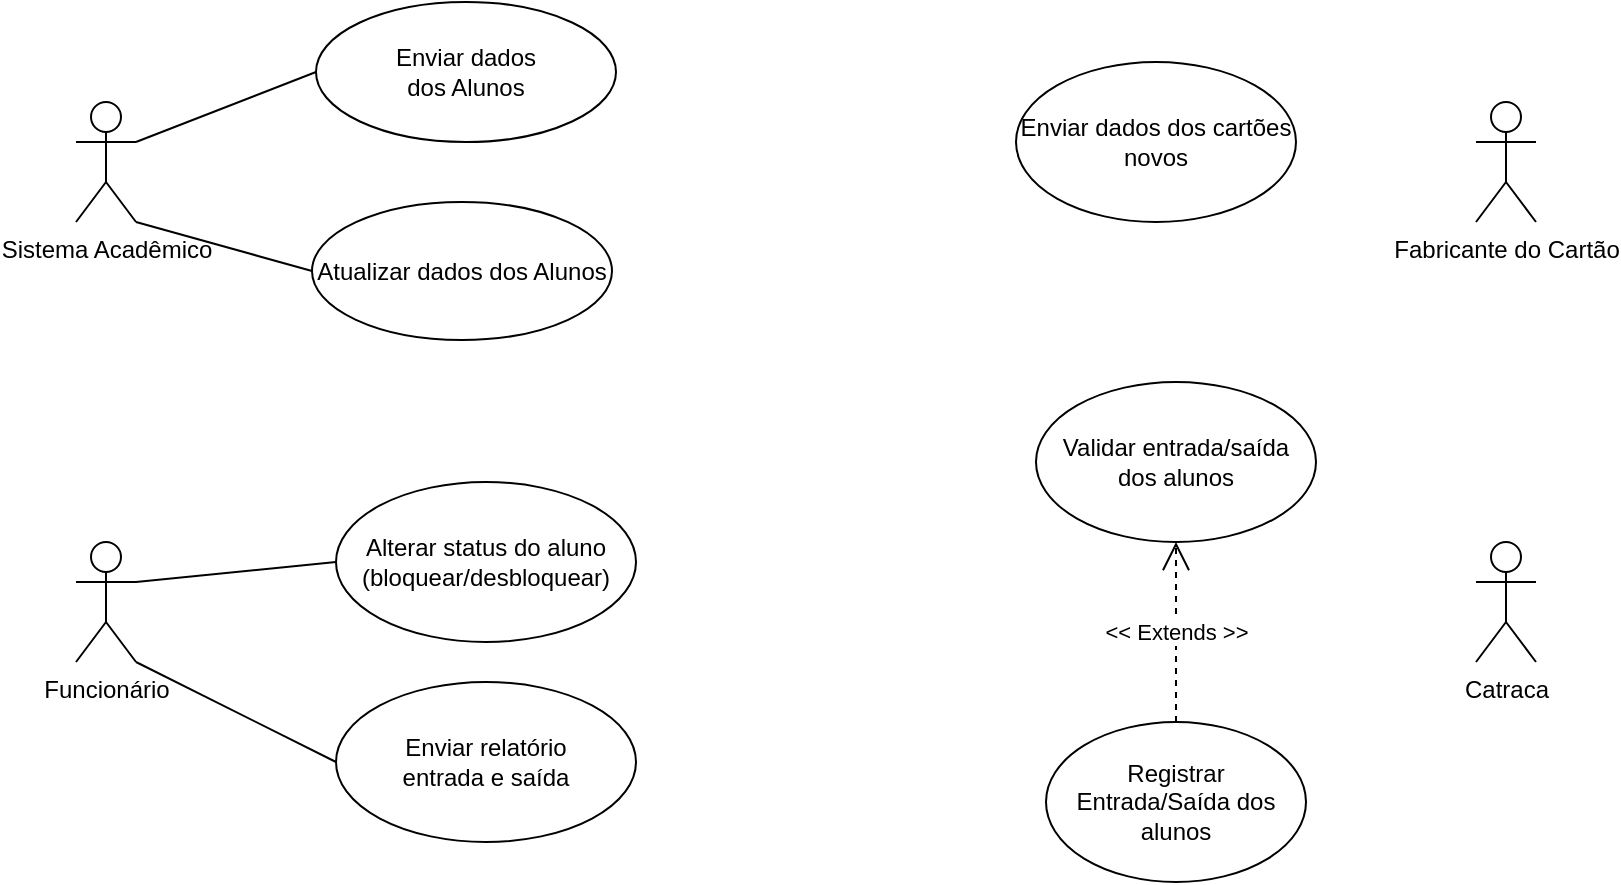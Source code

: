 <mxfile version="13.6.6" type="github">
  <diagram id="vrw9sYubxmDZEDmXsa27" name="Page-1">
    <mxGraphModel dx="440" dy="452" grid="1" gridSize="10" guides="1" tooltips="1" connect="1" arrows="1" fold="1" page="1" pageScale="1" pageWidth="827" pageHeight="1169" math="0" shadow="0">
      <root>
        <mxCell id="0" />
        <mxCell id="1" parent="0" />
        <mxCell id="VmnwJP8SEG0VSlNGqGaP-1" value="&lt;div&gt;Sistema Acadêmico&lt;/div&gt;" style="shape=umlActor;verticalLabelPosition=bottom;verticalAlign=top;html=1;outlineConnect=0;" vertex="1" parent="1">
          <mxGeometry x="40" y="70" width="30" height="60" as="geometry" />
        </mxCell>
        <mxCell id="VmnwJP8SEG0VSlNGqGaP-2" value="Funcionário" style="shape=umlActor;verticalLabelPosition=bottom;verticalAlign=top;html=1;outlineConnect=0;" vertex="1" parent="1">
          <mxGeometry x="40" y="290" width="30" height="60" as="geometry" />
        </mxCell>
        <mxCell id="VmnwJP8SEG0VSlNGqGaP-3" value="&lt;div&gt;Enviar dados&lt;/div&gt;&lt;div&gt;dos Alunos&lt;/div&gt;" style="ellipse;whiteSpace=wrap;html=1;" vertex="1" parent="1">
          <mxGeometry x="160" y="20" width="150" height="70" as="geometry" />
        </mxCell>
        <mxCell id="VmnwJP8SEG0VSlNGqGaP-4" value="Atualizar dados dos Alunos" style="ellipse;whiteSpace=wrap;html=1;" vertex="1" parent="1">
          <mxGeometry x="158" y="120" width="150" height="69" as="geometry" />
        </mxCell>
        <mxCell id="VmnwJP8SEG0VSlNGqGaP-5" value="&lt;div&gt;Alterar status do aluno&lt;/div&gt;&lt;div&gt;(bloquear/desbloquear)&lt;/div&gt;" style="ellipse;whiteSpace=wrap;html=1;" vertex="1" parent="1">
          <mxGeometry x="170" y="260" width="150" height="80" as="geometry" />
        </mxCell>
        <mxCell id="VmnwJP8SEG0VSlNGqGaP-6" value="&lt;div&gt;Enviar relatório&lt;/div&gt;&lt;div&gt;entrada e saída&lt;br&gt;&lt;/div&gt;" style="ellipse;whiteSpace=wrap;html=1;" vertex="1" parent="1">
          <mxGeometry x="170" y="360" width="150" height="80" as="geometry" />
        </mxCell>
        <mxCell id="VmnwJP8SEG0VSlNGqGaP-7" value="" style="endArrow=none;html=1;exitX=1;exitY=0.333;exitDx=0;exitDy=0;exitPerimeter=0;entryX=0;entryY=0.5;entryDx=0;entryDy=0;" edge="1" parent="1" source="VmnwJP8SEG0VSlNGqGaP-1" target="VmnwJP8SEG0VSlNGqGaP-3">
          <mxGeometry width="50" height="50" relative="1" as="geometry">
            <mxPoint x="120" y="100" as="sourcePoint" />
            <mxPoint x="160" y="50" as="targetPoint" />
          </mxGeometry>
        </mxCell>
        <mxCell id="VmnwJP8SEG0VSlNGqGaP-8" value="" style="endArrow=none;html=1;entryX=0;entryY=0.5;entryDx=0;entryDy=0;exitX=1;exitY=1;exitDx=0;exitDy=0;exitPerimeter=0;" edge="1" parent="1" source="VmnwJP8SEG0VSlNGqGaP-1" target="VmnwJP8SEG0VSlNGqGaP-4">
          <mxGeometry width="50" height="50" relative="1" as="geometry">
            <mxPoint x="170" y="260" as="sourcePoint" />
            <mxPoint x="220" y="210" as="targetPoint" />
          </mxGeometry>
        </mxCell>
        <mxCell id="VmnwJP8SEG0VSlNGqGaP-10" value="" style="endArrow=none;html=1;entryX=0;entryY=0.5;entryDx=0;entryDy=0;exitX=1;exitY=0.333;exitDx=0;exitDy=0;exitPerimeter=0;" edge="1" parent="1" source="VmnwJP8SEG0VSlNGqGaP-2" target="VmnwJP8SEG0VSlNGqGaP-5">
          <mxGeometry width="50" height="50" relative="1" as="geometry">
            <mxPoint x="120" y="345" as="sourcePoint" />
            <mxPoint x="170" y="295" as="targetPoint" />
          </mxGeometry>
        </mxCell>
        <mxCell id="VmnwJP8SEG0VSlNGqGaP-11" value="" style="endArrow=none;html=1;entryX=0;entryY=0.5;entryDx=0;entryDy=0;exitX=1;exitY=1;exitDx=0;exitDy=0;exitPerimeter=0;" edge="1" parent="1" source="VmnwJP8SEG0VSlNGqGaP-2" target="VmnwJP8SEG0VSlNGqGaP-6">
          <mxGeometry width="50" height="50" relative="1" as="geometry">
            <mxPoint x="70" y="350" as="sourcePoint" />
            <mxPoint x="120" y="300" as="targetPoint" />
          </mxGeometry>
        </mxCell>
        <mxCell id="VmnwJP8SEG0VSlNGqGaP-12" value="Fabricante do Cartão" style="shape=umlActor;verticalLabelPosition=bottom;verticalAlign=top;html=1;outlineConnect=0;" vertex="1" parent="1">
          <mxGeometry x="740" y="70" width="30" height="60" as="geometry" />
        </mxCell>
        <mxCell id="VmnwJP8SEG0VSlNGqGaP-13" value="Catraca" style="shape=umlActor;verticalLabelPosition=bottom;verticalAlign=top;html=1;outlineConnect=0;" vertex="1" parent="1">
          <mxGeometry x="740" y="290" width="30" height="60" as="geometry" />
        </mxCell>
        <mxCell id="VmnwJP8SEG0VSlNGqGaP-14" value="&lt;div&gt;Enviar dados dos cartões novos&lt;/div&gt;" style="ellipse;whiteSpace=wrap;html=1;" vertex="1" parent="1">
          <mxGeometry x="510" y="50" width="140" height="80" as="geometry" />
        </mxCell>
        <mxCell id="VmnwJP8SEG0VSlNGqGaP-15" value="&lt;div&gt;Validar entrada/saída&lt;/div&gt;&lt;div&gt;dos alunos&lt;br&gt;&lt;/div&gt;" style="ellipse;whiteSpace=wrap;html=1;" vertex="1" parent="1">
          <mxGeometry x="520" y="210" width="140" height="80" as="geometry" />
        </mxCell>
        <mxCell id="VmnwJP8SEG0VSlNGqGaP-16" value="Registrar Entrada/Saída dos alunos" style="ellipse;whiteSpace=wrap;html=1;" vertex="1" parent="1">
          <mxGeometry x="525" y="380" width="130" height="80" as="geometry" />
        </mxCell>
        <mxCell id="VmnwJP8SEG0VSlNGqGaP-18" value="&amp;lt;&amp;lt; Extends &amp;gt;&amp;gt;" style="endArrow=open;endSize=12;dashed=1;html=1;entryX=0.5;entryY=1;entryDx=0;entryDy=0;exitX=0.5;exitY=0;exitDx=0;exitDy=0;" edge="1" parent="1" source="VmnwJP8SEG0VSlNGqGaP-16" target="VmnwJP8SEG0VSlNGqGaP-15">
          <mxGeometry width="160" relative="1" as="geometry">
            <mxPoint x="560" y="340" as="sourcePoint" />
            <mxPoint x="720" y="340" as="targetPoint" />
          </mxGeometry>
        </mxCell>
      </root>
    </mxGraphModel>
  </diagram>
</mxfile>

